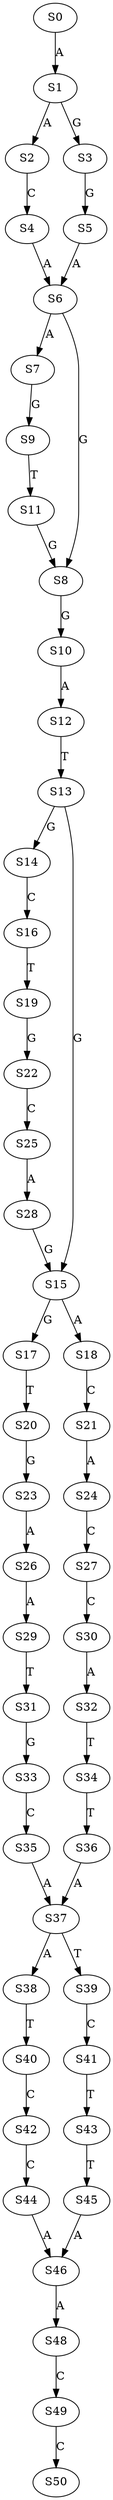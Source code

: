 strict digraph  {
	S0 -> S1 [ label = A ];
	S1 -> S2 [ label = A ];
	S1 -> S3 [ label = G ];
	S2 -> S4 [ label = C ];
	S3 -> S5 [ label = G ];
	S4 -> S6 [ label = A ];
	S5 -> S6 [ label = A ];
	S6 -> S7 [ label = A ];
	S6 -> S8 [ label = G ];
	S7 -> S9 [ label = G ];
	S8 -> S10 [ label = G ];
	S9 -> S11 [ label = T ];
	S10 -> S12 [ label = A ];
	S11 -> S8 [ label = G ];
	S12 -> S13 [ label = T ];
	S13 -> S14 [ label = G ];
	S13 -> S15 [ label = G ];
	S14 -> S16 [ label = C ];
	S15 -> S17 [ label = G ];
	S15 -> S18 [ label = A ];
	S16 -> S19 [ label = T ];
	S17 -> S20 [ label = T ];
	S18 -> S21 [ label = C ];
	S19 -> S22 [ label = G ];
	S20 -> S23 [ label = G ];
	S21 -> S24 [ label = A ];
	S22 -> S25 [ label = C ];
	S23 -> S26 [ label = A ];
	S24 -> S27 [ label = C ];
	S25 -> S28 [ label = A ];
	S26 -> S29 [ label = A ];
	S27 -> S30 [ label = C ];
	S28 -> S15 [ label = G ];
	S29 -> S31 [ label = T ];
	S30 -> S32 [ label = A ];
	S31 -> S33 [ label = G ];
	S32 -> S34 [ label = T ];
	S33 -> S35 [ label = C ];
	S34 -> S36 [ label = T ];
	S35 -> S37 [ label = A ];
	S36 -> S37 [ label = A ];
	S37 -> S38 [ label = A ];
	S37 -> S39 [ label = T ];
	S38 -> S40 [ label = T ];
	S39 -> S41 [ label = C ];
	S40 -> S42 [ label = C ];
	S41 -> S43 [ label = T ];
	S42 -> S44 [ label = C ];
	S43 -> S45 [ label = T ];
	S44 -> S46 [ label = A ];
	S45 -> S46 [ label = A ];
	S46 -> S48 [ label = A ];
	S48 -> S49 [ label = C ];
	S49 -> S50 [ label = C ];
}
